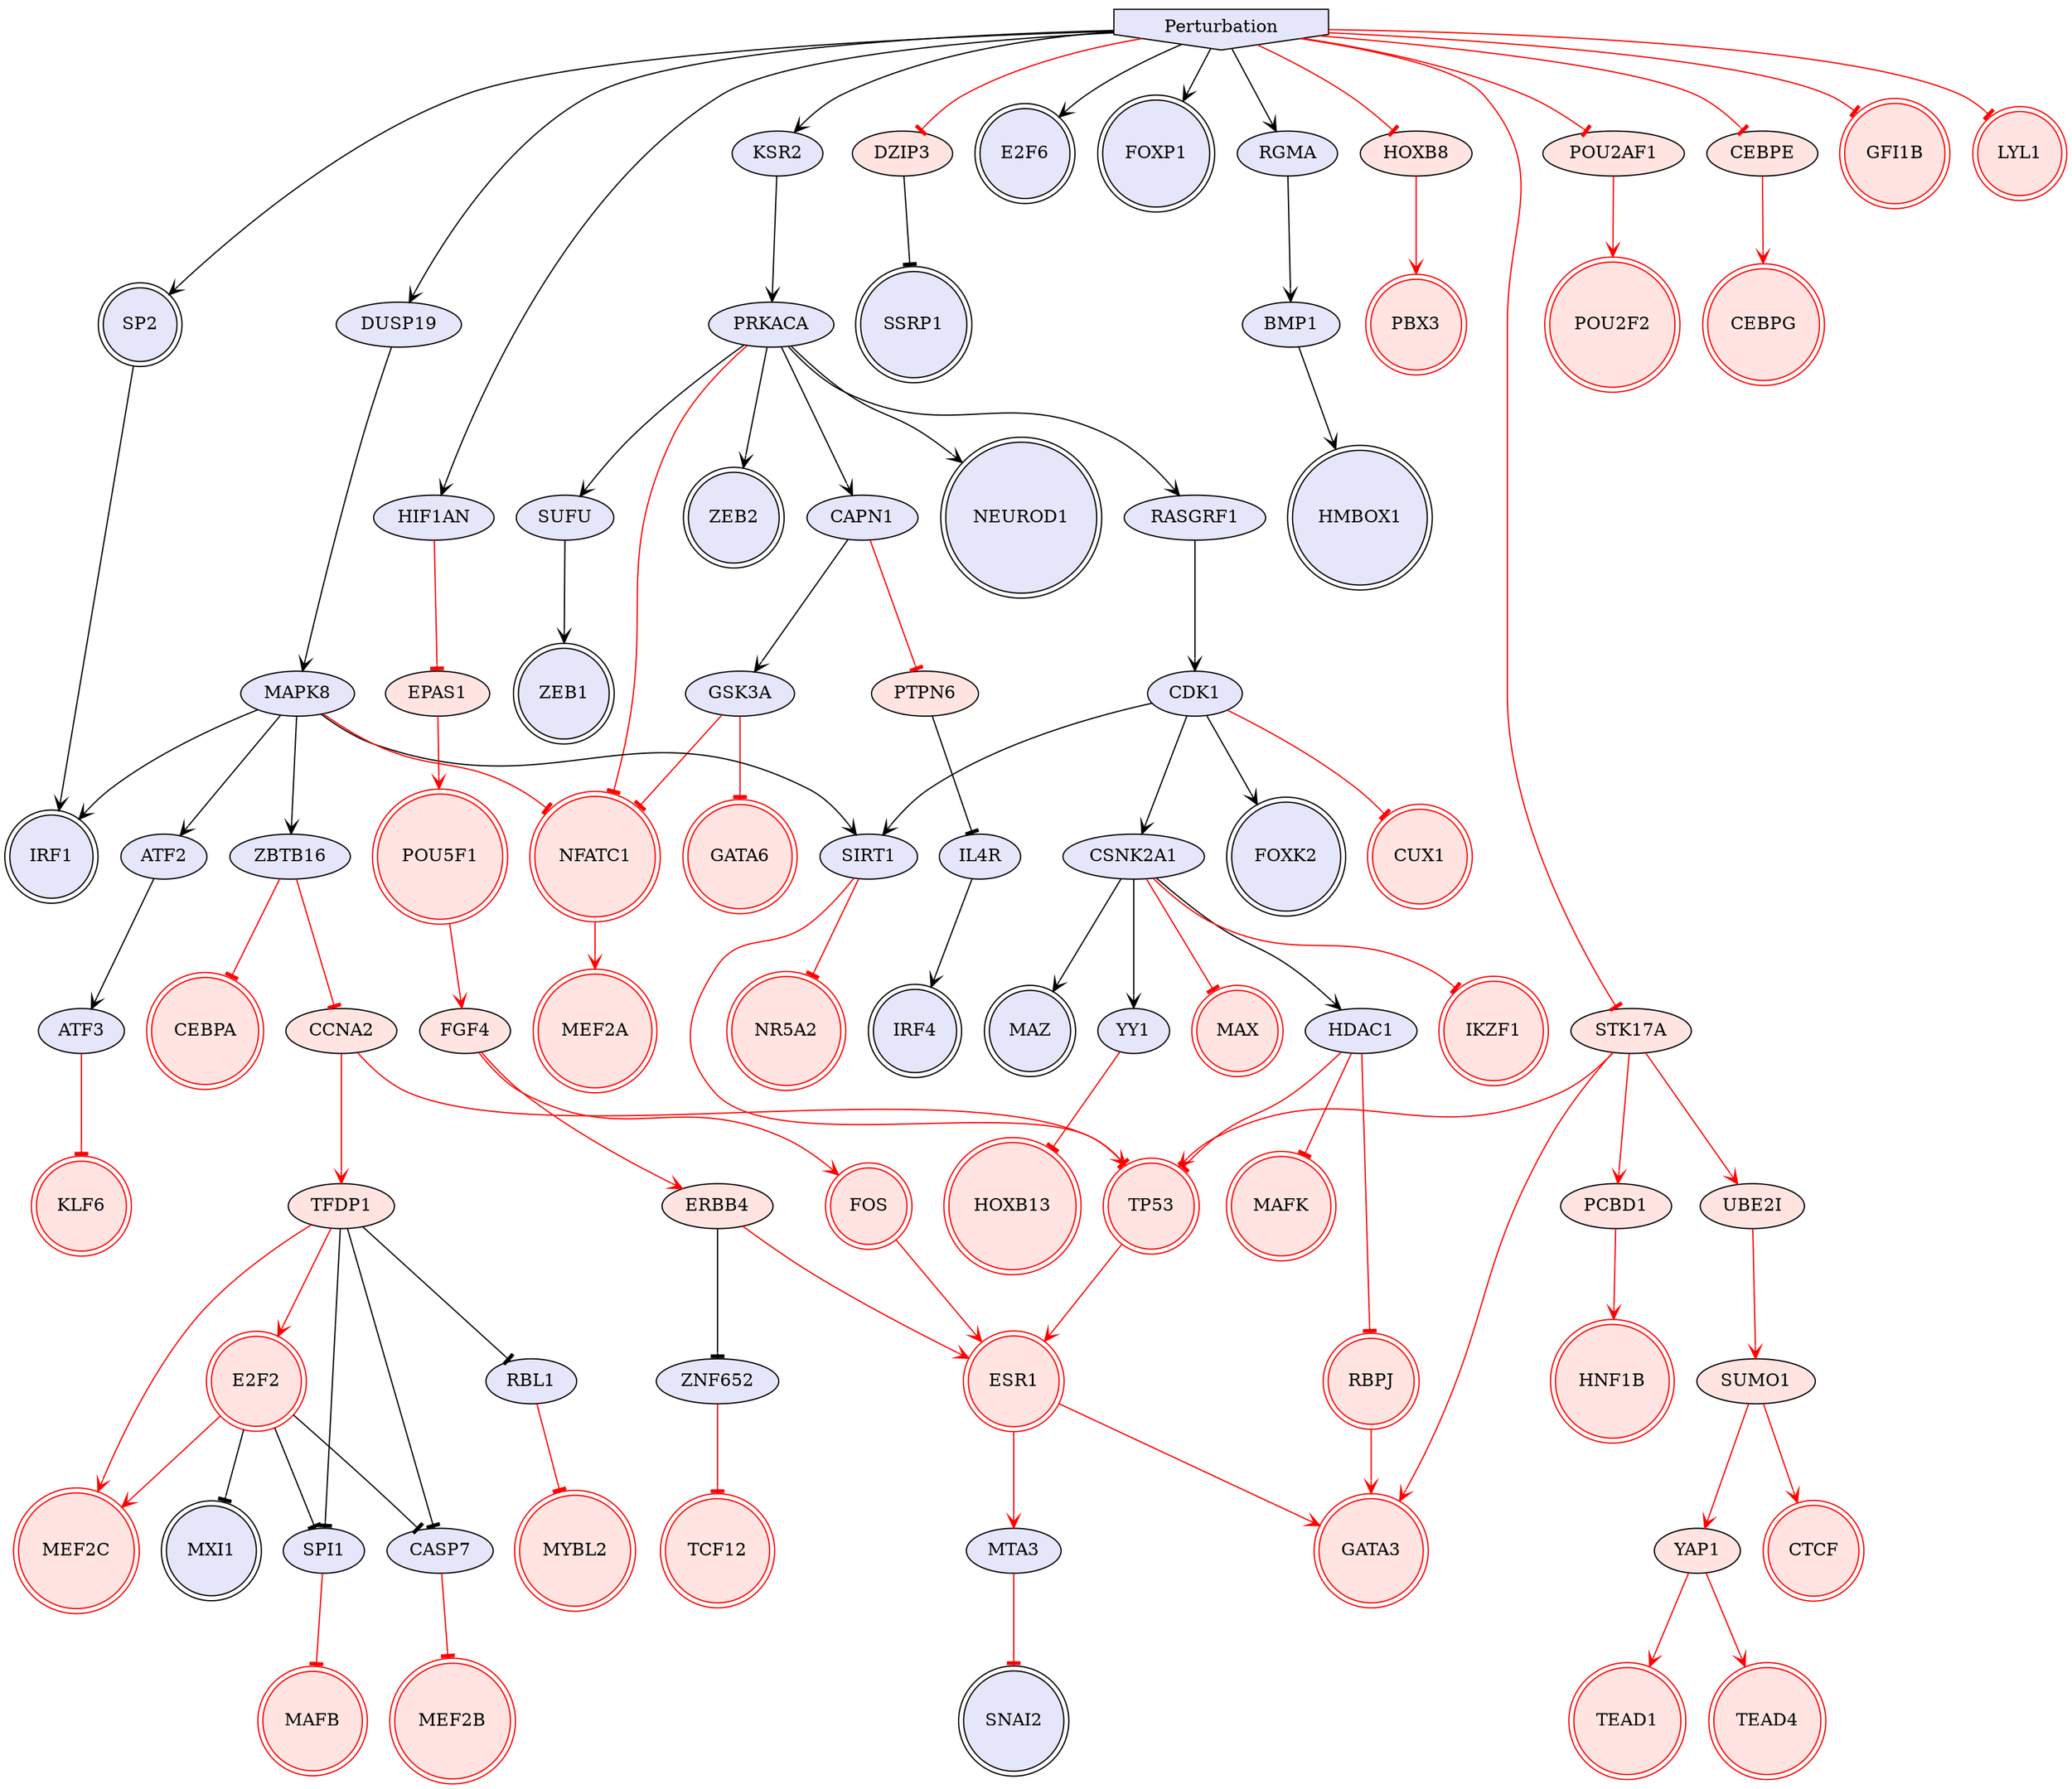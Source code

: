 digraph {

PRKACA->CAPN1 [penwidth=1, color=black, arrowhead="vee"]
PRKACA->NEUROD1 [penwidth=1, color=black, arrowhead="vee"]
PRKACA->SUFU [penwidth=1, color=black, arrowhead="vee"]
PRKACA->RASGRF1 [penwidth=1, color=black, arrowhead="vee"]
PRKACA->ZEB2 [penwidth=1, color=black, arrowhead="vee"]
CAPN1->GSK3A [penwidth=1, color=black, arrowhead="vee"]
E2F2->SPI1 [penwidth=1, color=black, arrowhead="tee"]
E2F2->CASP7 [penwidth=1, color=black, arrowhead="tee"]
E2F2->MXI1 [penwidth=1, color=black, arrowhead="tee"]
CDK1->CSNK2A1 [penwidth=1, color=black, arrowhead="vee"]
CDK1->SIRT1 [penwidth=1, color=black, arrowhead="vee"]
CDK1->FOXK2 [penwidth=1, color=black, arrowhead="vee"]
ATF2->ATF3 [penwidth=1, color=black, arrowhead="vee"]
MAPK8->IRF1 [penwidth=1, color=black, arrowhead="vee"]
MAPK8->ATF2 [penwidth=1, color=black, arrowhead="vee"]
MAPK8->SIRT1 [penwidth=1, color=black, arrowhead="vee"]
MAPK8->ZBTB16 [penwidth=1, color=black, arrowhead="vee"]
CSNK2A1->HDAC1 [penwidth=1, color=black, arrowhead="vee"]
CSNK2A1->YY1 [penwidth=1, color=black, arrowhead="vee"]
CSNK2A1->MAZ [penwidth=1, color=black, arrowhead="vee"]
IL4R->IRF4 [penwidth=1, color=black, arrowhead="vee"]
ERBB4->ZNF652 [penwidth=1, color=black, arrowhead="tee"]
SUFU->ZEB1 [penwidth=1, color=black, arrowhead="vee"]
PTPN6->IL4R [penwidth=1, color=black, arrowhead="tee"]
DUSP19->MAPK8 [penwidth=1, color=black, arrowhead="vee"]
KSR2->PRKACA [penwidth=1, color=black, arrowhead="vee"]
RASGRF1->CDK1 [penwidth=1, color=black, arrowhead="vee"]
SP2->IRF1 [penwidth=1, color=black, arrowhead="vee"]
TFDP1->SPI1 [penwidth=1, color=black, arrowhead="tee"]
TFDP1->RBL1 [penwidth=1, color=black, arrowhead="tee"]
TFDP1->CASP7 [penwidth=1, color=black, arrowhead="tee"]
BMP1->HMBOX1 [penwidth=1, color=black, arrowhead="vee"]
RGMA->BMP1 [penwidth=1, color=black, arrowhead="vee"]
DZIP3->SSRP1 [penwidth=1, color=black, arrowhead="tee"]
MTA3->SNAI2 [penwidth=1, color=red, arrowhead="tee"]
Perturbation->DUSP19 [penwidth=1, color=black, arrowhead="vee"]
Perturbation->E2F6 [penwidth=1, color=black, arrowhead="vee"]
Perturbation->FOXP1 [penwidth=1, color=black, arrowhead="vee"]
Perturbation->HIF1AN [penwidth=1, color=black, arrowhead="vee"]
Perturbation->KSR2 [penwidth=1, color=black, arrowhead="vee"]
Perturbation->RGMA [penwidth=1, color=black, arrowhead="vee"]
Perturbation->SP2 [penwidth=1, color=black, arrowhead="vee"]
PRKACA->NFATC1 [penwidth=1, color=red, arrowhead="tee"]
TP53->ESR1 [penwidth=1, color=red, arrowhead="vee"]
CAPN1->PTPN6 [penwidth=1, color=red, arrowhead="tee"]
E2F2->MEF2C [penwidth=1, color=red, arrowhead="vee"]
CDK1->CUX1 [penwidth=1, color=red, arrowhead="tee"]
CCNA2->TP53 [penwidth=1, color=red, arrowhead="vee"]
CCNA2->TFDP1 [penwidth=1, color=red, arrowhead="vee"]
MAPK8->NFATC1 [penwidth=1, color=red, arrowhead="tee"]
CSNK2A1->MAX [penwidth=1, color=red, arrowhead="tee"]
CSNK2A1->IKZF1 [penwidth=1, color=red, arrowhead="tee"]
SIRT1->TP53 [penwidth=1, color=red, arrowhead="tee"]
SIRT1->NR5A2 [penwidth=1, color=red, arrowhead="tee"]
GSK3A->NFATC1 [penwidth=1, color=red, arrowhead="tee"]
GSK3A->GATA6 [penwidth=1, color=red, arrowhead="tee"]
FOS->ESR1 [penwidth=1, color=red, arrowhead="vee"]
HDAC1->TP53 [penwidth=1, color=red, arrowhead="tee"]
HDAC1->RBPJ [penwidth=1, color=red, arrowhead="tee"]
HDAC1->MAFK [penwidth=1, color=red, arrowhead="tee"]
UBE2I->SUMO1 [penwidth=1, color=red, arrowhead="vee"]
YAP1->TEAD4 [penwidth=1, color=red, arrowhead="vee"]
YAP1->TEAD1 [penwidth=1, color=red, arrowhead="vee"]
SUMO1->YAP1 [penwidth=1, color=red, arrowhead="vee"]
SUMO1->CTCF [penwidth=1, color=red, arrowhead="vee"]
ZBTB16->CCNA2 [penwidth=1, color=red, arrowhead="tee"]
ZBTB16->CEBPA [penwidth=1, color=red, arrowhead="tee"]
ATF3->KLF6 [penwidth=1, color=red, arrowhead="tee"]
ERBB4->ESR1 [penwidth=1, color=red, arrowhead="vee"]
ESR1->GATA3 [penwidth=1, color=red, arrowhead="vee"]
ESR1->MTA3 [penwidth=1, color=red, arrowhead="vee"]
SPI1->MAFB [penwidth=1, color=red, arrowhead="tee"]
RBPJ->GATA3 [penwidth=1, color=red, arrowhead="vee"]
FGF4->FOS [penwidth=1, color=red, arrowhead="vee"]
FGF4->ERBB4 [penwidth=1, color=red, arrowhead="vee"]
HOXB8->PBX3 [penwidth=1, color=red, arrowhead="vee"]
PCBD1->HNF1B [penwidth=1, color=red, arrowhead="vee"]
STK17A->GATA3 [penwidth=1, color=red, arrowhead="vee"]
STK17A->TP53 [penwidth=1, color=red, arrowhead="vee"]
STK17A->UBE2I [penwidth=1, color=red, arrowhead="vee"]
STK17A->PCBD1 [penwidth=1, color=red, arrowhead="vee"]
TFDP1->E2F2 [penwidth=1, color=red, arrowhead="vee"]
TFDP1->MEF2C [penwidth=1, color=red, arrowhead="vee"]
POU2AF1->POU2F2 [penwidth=1, color=red, arrowhead="vee"]
CEBPE->CEBPG [penwidth=1, color=red, arrowhead="vee"]
YY1->HOXB13 [penwidth=1, color=red, arrowhead="tee"]
RBL1->MYBL2 [penwidth=1, color=red, arrowhead="tee"]
NFATC1->MEF2A [penwidth=1, color=red, arrowhead="vee"]
CASP7->MEF2B [penwidth=1, color=red, arrowhead="tee"]
EPAS1->POU5F1 [penwidth=1, color=red, arrowhead="vee"]
POU5F1->FGF4 [penwidth=1, color=red, arrowhead="vee"]
HIF1AN->EPAS1 [penwidth=1, color=red, arrowhead="tee"]
ZNF652->TCF12 [penwidth=1, color=red, arrowhead="tee"]
Perturbation->CEBPE [penwidth=1, color=red, arrowhead="tee"]
Perturbation->DZIP3 [penwidth=1, color=red, arrowhead="tee"]
Perturbation->GFI1B [penwidth=1, color=red, arrowhead="tee"]
Perturbation->HOXB8 [penwidth=1, color=red, arrowhead="tee"]
Perturbation->LYL1 [penwidth=1, color=red, arrowhead="tee"]
Perturbation->POU2AF1 [penwidth=1, color=red, arrowhead="tee"]
Perturbation->STK17A [penwidth=1, color=red, arrowhead="tee"]
Perturbation [style=filled, color=black, fillcolor=lavender, shape=invhouse];
TEAD1 [style=filled, color=red, fillcolor=mistyrose, shape=doublecircle];
IRF1 [style=filled, color=black, fillcolor=lavender, shape=doublecircle];
ZEB2 [style=filled, color=black, fillcolor=lavender, shape=doublecircle];
HMBOX1 [style=filled, color=black, fillcolor=lavender, shape=doublecircle];
FOXP1 [style=filled, color=black, fillcolor=lavender, shape=doublecircle];
TEAD4 [style=filled, color=red, fillcolor=mistyrose, shape=doublecircle];
MEF2B [style=filled, color=red, fillcolor=mistyrose, shape=doublecircle];
E2F6 [style=filled, color=black, fillcolor=lavender, shape=doublecircle];
MEF2C [style=filled, color=red, fillcolor=mistyrose, shape=doublecircle];
SSRP1 [style=filled, color=black, fillcolor=lavender, shape=doublecircle];
ZEB1 [style=filled, color=black, fillcolor=lavender, shape=doublecircle];
TCF12 [style=filled, color=red, fillcolor=mistyrose, shape=doublecircle];
LYL1 [style=filled, color=red, fillcolor=mistyrose, shape=doublecircle];
POU5F1 [style=filled, color=red, fillcolor=mistyrose, shape=doublecircle];
HOXB13 [style=filled, color=red, fillcolor=mistyrose, shape=doublecircle];
NFATC1 [style=filled, color=red, fillcolor=mistyrose, shape=doublecircle];
RBPJ [style=filled, color=red, fillcolor=mistyrose, shape=doublecircle];
CEBPG [style=filled, color=red, fillcolor=mistyrose, shape=doublecircle];
FOXK2 [style=filled, color=black, fillcolor=lavender, shape=doublecircle];
TP53 [style=filled, color=red, fillcolor=mistyrose, shape=doublecircle];
MAFB [style=filled, color=red, fillcolor=mistyrose, shape=doublecircle];
POU2F2 [style=filled, color=red, fillcolor=mistyrose, shape=doublecircle];
MYBL2 [style=filled, color=red, fillcolor=mistyrose, shape=doublecircle];
IKZF1 [style=filled, color=red, fillcolor=mistyrose, shape=doublecircle];
GATA3 [style=filled, color=red, fillcolor=mistyrose, shape=doublecircle];
MEF2A [style=filled, color=red, fillcolor=mistyrose, shape=doublecircle];
PBX3 [style=filled, color=red, fillcolor=mistyrose, shape=doublecircle];
NR5A2 [style=filled, color=red, fillcolor=mistyrose, shape=doublecircle];
SP2 [style=filled, color=black, fillcolor=lavender, shape=doublecircle];
MAZ [style=filled, color=black, fillcolor=lavender, shape=doublecircle];
MAFK [style=filled, color=red, fillcolor=mistyrose, shape=doublecircle];
MXI1 [style=filled, color=black, fillcolor=lavender, shape=doublecircle];
CEBPA [style=filled, color=red, fillcolor=mistyrose, shape=doublecircle];
CUX1 [style=filled, color=red, fillcolor=mistyrose, shape=doublecircle];
GFI1B [style=filled, color=red, fillcolor=mistyrose, shape=doublecircle];
ESR1 [style=filled, color=red, fillcolor=mistyrose, shape=doublecircle];
KLF6 [style=filled, color=red, fillcolor=mistyrose, shape=doublecircle];
NEUROD1 [style=filled, color=black, fillcolor=lavender, shape=doublecircle];
CTCF [style=filled, color=red, fillcolor=mistyrose, shape=doublecircle];
IRF4 [style=filled, color=black, fillcolor=lavender, shape=doublecircle];
SNAI2 [style=filled, color=black, fillcolor=lavender, shape=doublecircle];
HNF1B [style=filled, color=red, fillcolor=mistyrose, shape=doublecircle];
FOS [style=filled, color=red, fillcolor=mistyrose, shape=doublecircle];
MAX [style=filled, color=red, fillcolor=mistyrose, shape=doublecircle];
GATA6 [style=filled, color=red, fillcolor=mistyrose, shape=doublecircle];
E2F2 [style=filled, color=red, fillcolor=mistyrose, shape=doublecircle];
PRKACA [style=filled, fillcolor=lavender];
CAPN1 [style=filled, fillcolor=lavender];
CDK1 [style=filled, fillcolor=lavender];
ATF2 [style=filled, fillcolor=lavender];
MAPK8 [style=filled, fillcolor=lavender];
CSNK2A1 [style=filled, fillcolor=lavender];
IL4R [style=filled, fillcolor=lavender];
ERBB4 [style=filled, fillcolor=mistyrose];
SUFU [style=filled, fillcolor=lavender];
PTPN6 [style=filled, fillcolor=mistyrose];
DUSP19 [style=filled, fillcolor=lavender];
KSR2 [style=filled, fillcolor=lavender];
RASGRF1 [style=filled, fillcolor=lavender];
TFDP1 [style=filled, fillcolor=mistyrose];
BMP1 [style=filled, fillcolor=lavender];
RGMA [style=filled, fillcolor=lavender];
DZIP3 [style=filled, fillcolor=mistyrose];
MTA3 [style=filled, fillcolor=lavender];
CCNA2 [style=filled, fillcolor=mistyrose];
SIRT1 [style=filled, fillcolor=lavender];
GSK3A [style=filled, fillcolor=lavender];
HDAC1 [style=filled, fillcolor=lavender];
UBE2I [style=filled, fillcolor=mistyrose];
YAP1 [style=filled, fillcolor=mistyrose];
SUMO1 [style=filled, fillcolor=mistyrose];
ZBTB16 [style=filled, fillcolor=lavender];
ATF3 [style=filled, fillcolor=lavender];
SPI1 [style=filled, fillcolor=lavender];
FGF4 [style=filled, fillcolor=mistyrose];
HOXB8 [style=filled, fillcolor=mistyrose];
PCBD1 [style=filled, fillcolor=mistyrose];
STK17A [style=filled, fillcolor=mistyrose];
POU2AF1 [style=filled, fillcolor=mistyrose];
CEBPE [style=filled, fillcolor=mistyrose];
YY1 [style=filled, fillcolor=lavender];
RBL1 [style=filled, fillcolor=lavender];
CASP7 [style=filled, fillcolor=lavender];
EPAS1 [style=filled, fillcolor=mistyrose];
HIF1AN [style=filled, fillcolor=lavender];
ZNF652 [style=filled, fillcolor=lavender];


}
